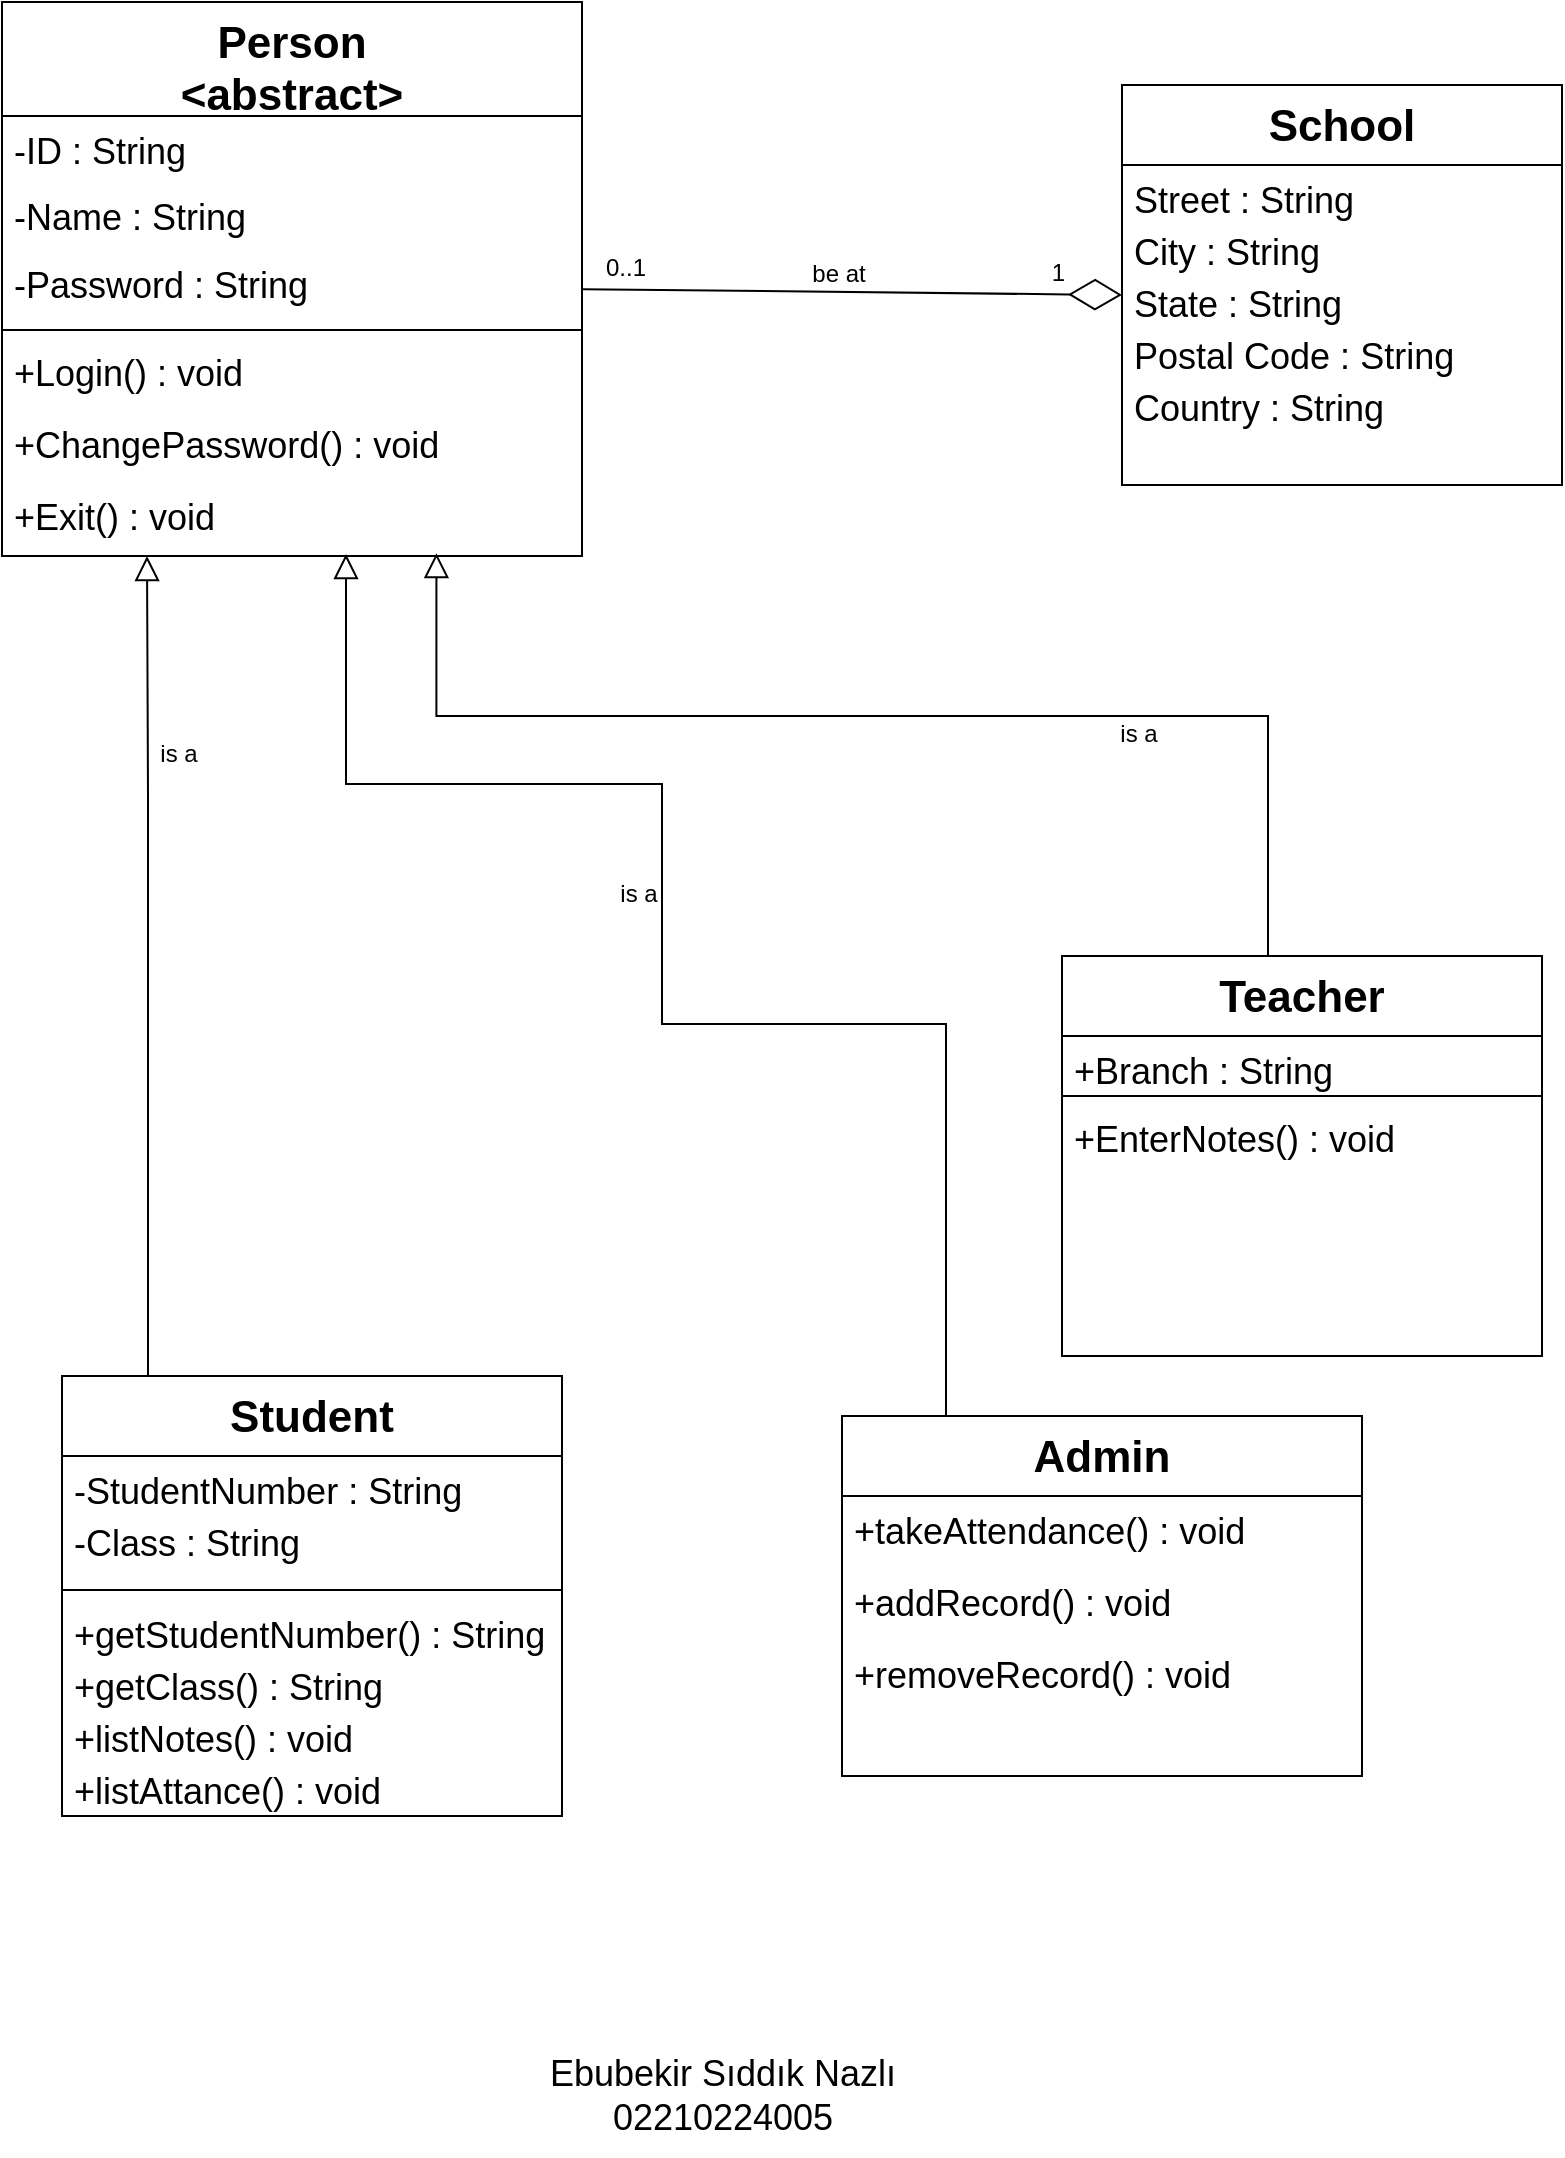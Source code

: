 <mxfile version="20.5.1" type="device"><diagram id="C5RBs43oDa-KdzZeNtuy" name="Page-1"><mxGraphModel dx="868" dy="450" grid="1" gridSize="10" guides="1" tooltips="1" connect="1" arrows="1" fold="1" page="1" pageScale="1" pageWidth="827" pageHeight="1169" math="0" shadow="0"><root><mxCell id="WIyWlLk6GJQsqaUBKTNV-0"/><mxCell id="WIyWlLk6GJQsqaUBKTNV-1" parent="WIyWlLk6GJQsqaUBKTNV-0"/><mxCell id="zkfFHV4jXpPFQw0GAbJ--0" value="Person&#10;&lt;abstract&gt;" style="swimlane;fontStyle=1;align=center;verticalAlign=top;childLayout=stackLayout;horizontal=1;startSize=57;horizontalStack=0;resizeParent=1;resizeLast=0;collapsible=1;marginBottom=0;rounded=0;shadow=0;strokeWidth=1;fontSize=22;" parent="WIyWlLk6GJQsqaUBKTNV-1" vertex="1"><mxGeometry x="30" y="13" width="290" height="277" as="geometry"><mxRectangle x="230" y="140" width="160" height="26" as="alternateBounds"/></mxGeometry></mxCell><mxCell id="4wFYtE_H_g1JqmUWPklb-2" value="-ID : String" style="text;align=left;verticalAlign=top;spacingLeft=4;spacingRight=4;overflow=hidden;rotatable=0;points=[[0,0.5],[1,0.5]];portConstraint=eastwest;fontSize=18;" parent="zkfFHV4jXpPFQw0GAbJ--0" vertex="1"><mxGeometry y="57" width="290" height="33" as="geometry"/></mxCell><mxCell id="zkfFHV4jXpPFQw0GAbJ--1" value="-Name : String" style="text;align=left;verticalAlign=top;spacingLeft=4;spacingRight=4;overflow=hidden;rotatable=0;points=[[0,0.5],[1,0.5]];portConstraint=eastwest;fontSize=18;" parent="zkfFHV4jXpPFQw0GAbJ--0" vertex="1"><mxGeometry y="90" width="290" height="34" as="geometry"/></mxCell><mxCell id="zkfFHV4jXpPFQw0GAbJ--2" value="-Password : String&#10;" style="text;align=left;verticalAlign=top;spacingLeft=4;spacingRight=4;overflow=hidden;rotatable=0;points=[[0,0.5],[1,0.5]];portConstraint=eastwest;rounded=0;shadow=0;html=0;fontSize=18;" parent="zkfFHV4jXpPFQw0GAbJ--0" vertex="1"><mxGeometry y="124" width="290" height="36" as="geometry"/></mxCell><mxCell id="zkfFHV4jXpPFQw0GAbJ--4" value="" style="line;html=1;strokeWidth=1;align=left;verticalAlign=middle;spacingTop=-1;spacingLeft=3;spacingRight=3;rotatable=0;labelPosition=right;points=[];portConstraint=eastwest;" parent="zkfFHV4jXpPFQw0GAbJ--0" vertex="1"><mxGeometry y="160" width="290" height="8" as="geometry"/></mxCell><mxCell id="zkfFHV4jXpPFQw0GAbJ--5" value="+Login() : void" style="text;align=left;verticalAlign=top;spacingLeft=4;spacingRight=4;overflow=hidden;rotatable=0;points=[[0,0.5],[1,0.5]];portConstraint=eastwest;fontSize=18;" parent="zkfFHV4jXpPFQw0GAbJ--0" vertex="1"><mxGeometry y="168" width="290" height="36" as="geometry"/></mxCell><mxCell id="4wFYtE_H_g1JqmUWPklb-3" value="+ChangePassword() : void" style="text;align=left;verticalAlign=top;spacingLeft=4;spacingRight=4;overflow=hidden;rotatable=0;points=[[0,0.5],[1,0.5]];portConstraint=eastwest;fontSize=18;" parent="zkfFHV4jXpPFQw0GAbJ--0" vertex="1"><mxGeometry y="204" width="290" height="36" as="geometry"/></mxCell><mxCell id="4wFYtE_H_g1JqmUWPklb-21" value="+Exit() : void" style="text;align=left;verticalAlign=top;spacingLeft=4;spacingRight=4;overflow=hidden;rotatable=0;points=[[0,0.5],[1,0.5]];portConstraint=eastwest;fontSize=18;" parent="zkfFHV4jXpPFQw0GAbJ--0" vertex="1"><mxGeometry y="240" width="290" height="36" as="geometry"/></mxCell><mxCell id="zkfFHV4jXpPFQw0GAbJ--6" value="Student" style="swimlane;fontStyle=1;align=center;verticalAlign=top;childLayout=stackLayout;horizontal=1;startSize=40;horizontalStack=0;resizeParent=1;resizeLast=0;collapsible=1;marginBottom=0;rounded=0;shadow=0;strokeWidth=1;fontSize=22;" parent="WIyWlLk6GJQsqaUBKTNV-1" vertex="1"><mxGeometry x="60" y="700" width="250" height="220" as="geometry"><mxRectangle x="50" y="470" width="160" height="26" as="alternateBounds"/></mxGeometry></mxCell><mxCell id="zkfFHV4jXpPFQw0GAbJ--7" value="-StudentNumber : String" style="text;align=left;verticalAlign=top;spacingLeft=4;spacingRight=4;overflow=hidden;rotatable=0;points=[[0,0.5],[1,0.5]];portConstraint=eastwest;fontSize=18;" parent="zkfFHV4jXpPFQw0GAbJ--6" vertex="1"><mxGeometry y="40" width="250" height="26" as="geometry"/></mxCell><mxCell id="4wFYtE_H_g1JqmUWPklb-13" value="-Class : String" style="text;align=left;verticalAlign=top;spacingLeft=4;spacingRight=4;overflow=hidden;rotatable=0;points=[[0,0.5],[1,0.5]];portConstraint=eastwest;fontSize=18;" parent="zkfFHV4jXpPFQw0GAbJ--6" vertex="1"><mxGeometry y="66" width="250" height="36" as="geometry"/></mxCell><mxCell id="zkfFHV4jXpPFQw0GAbJ--9" value="" style="line;html=1;strokeWidth=1;align=left;verticalAlign=middle;spacingTop=-1;spacingLeft=3;spacingRight=3;rotatable=0;labelPosition=right;points=[];portConstraint=eastwest;" parent="zkfFHV4jXpPFQw0GAbJ--6" vertex="1"><mxGeometry y="102" width="250" height="10" as="geometry"/></mxCell><mxCell id="zkfFHV4jXpPFQw0GAbJ--11" value="+getStudentNumber() : String" style="text;align=left;verticalAlign=top;spacingLeft=4;spacingRight=4;overflow=hidden;rotatable=0;points=[[0,0.5],[1,0.5]];portConstraint=eastwest;fontSize=18;" parent="zkfFHV4jXpPFQw0GAbJ--6" vertex="1"><mxGeometry y="112" width="250" height="26" as="geometry"/></mxCell><mxCell id="4wFYtE_H_g1JqmUWPklb-25" value="+getClass() : String" style="text;align=left;verticalAlign=top;spacingLeft=4;spacingRight=4;overflow=hidden;rotatable=0;points=[[0,0.5],[1,0.5]];portConstraint=eastwest;fontSize=18;" parent="zkfFHV4jXpPFQw0GAbJ--6" vertex="1"><mxGeometry y="138" width="250" height="26" as="geometry"/></mxCell><mxCell id="CavYy6biahI7Tb8fsm8j-0" value="+listNotes() : void" style="text;align=left;verticalAlign=top;spacingLeft=4;spacingRight=4;overflow=hidden;rotatable=0;points=[[0,0.5],[1,0.5]];portConstraint=eastwest;fontSize=18;" parent="zkfFHV4jXpPFQw0GAbJ--6" vertex="1"><mxGeometry y="164" width="250" height="26" as="geometry"/></mxCell><mxCell id="5-6l3REStJDXbsH_IHOY-8" value="+listAttance() : void" style="text;align=left;verticalAlign=top;spacingLeft=4;spacingRight=4;overflow=hidden;rotatable=0;points=[[0,0.5],[1,0.5]];portConstraint=eastwest;fontSize=18;" parent="zkfFHV4jXpPFQw0GAbJ--6" vertex="1"><mxGeometry y="190" width="250" height="26" as="geometry"/></mxCell><mxCell id="zkfFHV4jXpPFQw0GAbJ--12" value="" style="endArrow=block;endSize=10;endFill=0;shadow=0;strokeWidth=1;rounded=0;edgeStyle=elbowEdgeStyle;elbow=vertical;entryX=0.25;entryY=1;entryDx=0;entryDy=0;" parent="WIyWlLk6GJQsqaUBKTNV-1" source="zkfFHV4jXpPFQw0GAbJ--6" target="zkfFHV4jXpPFQw0GAbJ--0" edge="1"><mxGeometry width="160" relative="1" as="geometry"><mxPoint x="200" y="203" as="sourcePoint"/><mxPoint x="240" y="300" as="targetPoint"/><Array as="points"><mxPoint x="103" y="410"/><mxPoint x="110" y="360"/><mxPoint x="100" y="340"/><mxPoint x="140" y="400"/></Array></mxGeometry></mxCell><mxCell id="zkfFHV4jXpPFQw0GAbJ--17" value="School" style="swimlane;fontStyle=1;align=center;verticalAlign=top;childLayout=stackLayout;horizontal=1;startSize=40;horizontalStack=0;resizeParent=1;resizeLast=0;collapsible=1;marginBottom=0;rounded=0;shadow=0;strokeWidth=1;fontSize=22;" parent="WIyWlLk6GJQsqaUBKTNV-1" vertex="1"><mxGeometry x="590" y="54.5" width="220" height="200" as="geometry"><mxRectangle x="550" y="140" width="160" height="26" as="alternateBounds"/></mxGeometry></mxCell><mxCell id="zkfFHV4jXpPFQw0GAbJ--18" value="Street : String" style="text;align=left;verticalAlign=top;spacingLeft=4;spacingRight=4;overflow=hidden;rotatable=0;points=[[0,0.5],[1,0.5]];portConstraint=eastwest;fontSize=18;" parent="zkfFHV4jXpPFQw0GAbJ--17" vertex="1"><mxGeometry y="40" width="220" height="26" as="geometry"/></mxCell><mxCell id="zkfFHV4jXpPFQw0GAbJ--19" value="City : String" style="text;align=left;verticalAlign=top;spacingLeft=4;spacingRight=4;overflow=hidden;rotatable=0;points=[[0,0.5],[1,0.5]];portConstraint=eastwest;rounded=0;shadow=0;html=0;fontSize=18;" parent="zkfFHV4jXpPFQw0GAbJ--17" vertex="1"><mxGeometry y="66" width="220" height="26" as="geometry"/></mxCell><mxCell id="zkfFHV4jXpPFQw0GAbJ--20" value="State : String" style="text;align=left;verticalAlign=top;spacingLeft=4;spacingRight=4;overflow=hidden;rotatable=0;points=[[0,0.5],[1,0.5]];portConstraint=eastwest;rounded=0;shadow=0;html=0;fontSize=18;" parent="zkfFHV4jXpPFQw0GAbJ--17" vertex="1"><mxGeometry y="92" width="220" height="26" as="geometry"/></mxCell><mxCell id="zkfFHV4jXpPFQw0GAbJ--21" value="Postal Code : String" style="text;align=left;verticalAlign=top;spacingLeft=4;spacingRight=4;overflow=hidden;rotatable=0;points=[[0,0.5],[1,0.5]];portConstraint=eastwest;rounded=0;shadow=0;html=0;fontSize=18;" parent="zkfFHV4jXpPFQw0GAbJ--17" vertex="1"><mxGeometry y="118" width="220" height="26" as="geometry"/></mxCell><mxCell id="zkfFHV4jXpPFQw0GAbJ--22" value="Country : String" style="text;align=left;verticalAlign=top;spacingLeft=4;spacingRight=4;overflow=hidden;rotatable=0;points=[[0,0.5],[1,0.5]];portConstraint=eastwest;rounded=0;shadow=0;html=0;fontSize=18;" parent="zkfFHV4jXpPFQw0GAbJ--17" vertex="1"><mxGeometry y="144" width="220" height="26" as="geometry"/></mxCell><mxCell id="4wFYtE_H_g1JqmUWPklb-9" style="edgeStyle=orthogonalEdgeStyle;rounded=0;orthogonalLoop=1;jettySize=auto;html=1;endArrow=block;endFill=0;endSize=10;entryX=0.749;entryY=0.988;entryDx=0;entryDy=0;exitX=0.5;exitY=0;exitDx=0;exitDy=0;entryPerimeter=0;" parent="WIyWlLk6GJQsqaUBKTNV-1" source="4wFYtE_H_g1JqmUWPklb-4" target="4wFYtE_H_g1JqmUWPklb-21" edge="1"><mxGeometry relative="1" as="geometry"><mxPoint x="320" y="280" as="targetPoint"/><Array as="points"><mxPoint x="663" y="370"/><mxPoint x="247" y="370"/></Array><mxPoint x="400" y="380" as="sourcePoint"/></mxGeometry></mxCell><mxCell id="4wFYtE_H_g1JqmUWPklb-4" value="Teacher" style="swimlane;fontStyle=1;align=center;verticalAlign=top;childLayout=stackLayout;horizontal=1;startSize=40;horizontalStack=0;resizeParent=1;resizeLast=0;collapsible=1;marginBottom=0;rounded=0;shadow=0;strokeWidth=1;fontSize=22;" parent="WIyWlLk6GJQsqaUBKTNV-1" vertex="1"><mxGeometry x="560" y="490" width="240" height="200" as="geometry"><mxRectangle x="340" y="380" width="170" height="26" as="alternateBounds"/></mxGeometry></mxCell><mxCell id="4wFYtE_H_g1JqmUWPklb-5" value="+Branch : String" style="text;align=left;verticalAlign=top;spacingLeft=4;spacingRight=4;overflow=hidden;rotatable=0;points=[[0,0.5],[1,0.5]];portConstraint=eastwest;fontStyle=0;fontSize=18;" parent="4wFYtE_H_g1JqmUWPklb-4" vertex="1"><mxGeometry y="40" width="240" height="26" as="geometry"/></mxCell><mxCell id="4wFYtE_H_g1JqmUWPklb-6" value="" style="line;html=1;strokeWidth=1;align=left;verticalAlign=middle;spacingTop=-1;spacingLeft=3;spacingRight=3;rotatable=0;labelPosition=right;points=[];portConstraint=eastwest;" parent="4wFYtE_H_g1JqmUWPklb-4" vertex="1"><mxGeometry y="66" width="240" height="8" as="geometry"/></mxCell><mxCell id="4wFYtE_H_g1JqmUWPklb-12" value="+EnterNotes() : void" style="text;align=left;verticalAlign=top;spacingLeft=4;spacingRight=4;overflow=hidden;rotatable=0;points=[[0,0.5],[1,0.5]];portConstraint=eastwest;fontSize=18;" parent="4wFYtE_H_g1JqmUWPklb-4" vertex="1"><mxGeometry y="74" width="240" height="36" as="geometry"/></mxCell><mxCell id="4RExX98QEqjeRYSxLkLx-0" value="" style="endArrow=diamondThin;endFill=0;endSize=24;html=1;rounded=0;entryX=0;entryY=0.5;entryDx=0;entryDy=0;" parent="WIyWlLk6GJQsqaUBKTNV-1" source="zkfFHV4jXpPFQw0GAbJ--2" target="zkfFHV4jXpPFQw0GAbJ--20" edge="1"><mxGeometry width="160" relative="1" as="geometry"><mxPoint x="350" y="160" as="sourcePoint"/><mxPoint x="510" y="160" as="targetPoint"/><Array as="points"/></mxGeometry></mxCell><mxCell id="4RExX98QEqjeRYSxLkLx-2" value="be at" style="text;html=1;resizable=0;points=[];;align=center;verticalAlign=middle;labelBackgroundColor=none;rounded=0;shadow=0;strokeWidth=1;fontSize=12;" parent="WIyWlLk6GJQsqaUBKTNV-1" vertex="1" connectable="0"><mxGeometry x="410" y="160" as="geometry"><mxPoint x="38" y="-11" as="offset"/></mxGeometry></mxCell><mxCell id="4RExX98QEqjeRYSxLkLx-3" value="0..1" style="resizable=0;align=left;verticalAlign=bottom;labelBackgroundColor=none;fontSize=12;" parent="WIyWlLk6GJQsqaUBKTNV-1" connectable="0" vertex="1"><mxGeometry x="330" y="154.5" as="geometry"/></mxCell><mxCell id="4RExX98QEqjeRYSxLkLx-4" value="1" style="resizable=0;align=right;verticalAlign=bottom;labelBackgroundColor=none;fontSize=12;" parent="WIyWlLk6GJQsqaUBKTNV-1" connectable="0" vertex="1"><mxGeometry x="640" y="170" as="geometry"><mxPoint x="-77" y="-13" as="offset"/></mxGeometry></mxCell><mxCell id="4RExX98QEqjeRYSxLkLx-5" value="is a" style="text;html=1;resizable=0;points=[];;align=center;verticalAlign=middle;labelBackgroundColor=none;rounded=0;shadow=0;strokeWidth=1;fontSize=12;" parent="WIyWlLk6GJQsqaUBKTNV-1" vertex="1" connectable="0"><mxGeometry x="80" y="400" as="geometry"><mxPoint x="38" y="-11" as="offset"/></mxGeometry></mxCell><mxCell id="4RExX98QEqjeRYSxLkLx-7" value="is a" style="text;html=1;resizable=0;points=[];;align=center;verticalAlign=middle;labelBackgroundColor=none;rounded=0;shadow=0;strokeWidth=1;fontSize=12;" parent="WIyWlLk6GJQsqaUBKTNV-1" vertex="1" connectable="0"><mxGeometry x="560" y="390" as="geometry"><mxPoint x="38" y="-11" as="offset"/></mxGeometry></mxCell><mxCell id="5-6l3REStJDXbsH_IHOY-0" style="edgeStyle=orthogonalEdgeStyle;rounded=0;orthogonalLoop=1;jettySize=auto;html=1;endArrow=block;endFill=0;endSize=10;exitX=0.25;exitY=0;exitDx=0;exitDy=0;" parent="WIyWlLk6GJQsqaUBKTNV-1" source="5-6l3REStJDXbsH_IHOY-1" target="4wFYtE_H_g1JqmUWPklb-21" edge="1"><mxGeometry relative="1" as="geometry"><mxPoint x="170" y="350" as="targetPoint"/><Array as="points"><mxPoint x="502" y="524"/><mxPoint x="360" y="524"/><mxPoint x="360" y="404"/><mxPoint x="202" y="404"/></Array><mxPoint x="500" y="710" as="sourcePoint"/></mxGeometry></mxCell><mxCell id="5-6l3REStJDXbsH_IHOY-1" value="Admin" style="swimlane;fontStyle=1;align=center;verticalAlign=top;childLayout=stackLayout;horizontal=1;startSize=40;horizontalStack=0;resizeParent=1;resizeLast=0;collapsible=1;marginBottom=0;rounded=0;shadow=0;strokeWidth=1;fontSize=22;" parent="WIyWlLk6GJQsqaUBKTNV-1" vertex="1"><mxGeometry x="450" y="720" width="260" height="180" as="geometry"><mxRectangle x="340" y="380" width="170" height="26" as="alternateBounds"/></mxGeometry></mxCell><mxCell id="5-6l3REStJDXbsH_IHOY-4" value="+takeAttendance() : void" style="text;align=left;verticalAlign=top;spacingLeft=4;spacingRight=4;overflow=hidden;rotatable=0;points=[[0,0.5],[1,0.5]];portConstraint=eastwest;fontSize=18;" parent="5-6l3REStJDXbsH_IHOY-1" vertex="1"><mxGeometry y="40" width="260" height="36" as="geometry"/></mxCell><mxCell id="5-6l3REStJDXbsH_IHOY-6" value="+addRecord() : void" style="text;align=left;verticalAlign=top;spacingLeft=4;spacingRight=4;overflow=hidden;rotatable=0;points=[[0,0.5],[1,0.5]];portConstraint=eastwest;fontSize=18;" parent="5-6l3REStJDXbsH_IHOY-1" vertex="1"><mxGeometry y="76" width="260" height="36" as="geometry"/></mxCell><mxCell id="5-6l3REStJDXbsH_IHOY-7" value="+removeRecord() : void" style="text;align=left;verticalAlign=top;spacingLeft=4;spacingRight=4;overflow=hidden;rotatable=0;points=[[0,0.5],[1,0.5]];portConstraint=eastwest;fontSize=18;" parent="5-6l3REStJDXbsH_IHOY-1" vertex="1"><mxGeometry y="112" width="260" height="36" as="geometry"/></mxCell><mxCell id="5-6l3REStJDXbsH_IHOY-5" value="is a" style="text;html=1;resizable=0;points=[];;align=center;verticalAlign=middle;labelBackgroundColor=none;rounded=0;shadow=0;strokeWidth=1;fontSize=12;" parent="WIyWlLk6GJQsqaUBKTNV-1" vertex="1" connectable="0"><mxGeometry x="310" y="470" as="geometry"><mxPoint x="38" y="-11" as="offset"/></mxGeometry></mxCell><mxCell id="BlSw8vUSR9MwaRZ_MQmO-0" value="Ebubekir Sıddık Nazlı&lt;br&gt;02210224005" style="text;html=1;align=center;verticalAlign=middle;resizable=0;points=[];autosize=1;strokeColor=none;fillColor=none;fontSize=18;" parent="WIyWlLk6GJQsqaUBKTNV-1" vertex="1"><mxGeometry x="290" y="1030" width="200" height="60" as="geometry"/></mxCell></root></mxGraphModel></diagram></mxfile>